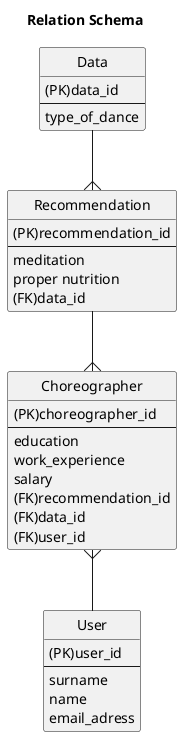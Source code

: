 @startuml
title Relation Schema
hide circle
entity "Choreographer" as emp {
  (PK)choreographer_id
  --
  education
  work_experience
  salary
  (FK)recommendation_id
  (FK)data_id
  (FK)user_id
}

entity "Recommendation" as wf {
  (PK)recommendation_id
  --
  meditation
  proper nutrition
  (FK)data_id
}

entity "Data" as exnt {
  (PK)data_id
  --
  type_of_dance
}

entity "User" as ow {
  (PK)user_id
  --
  surname
  name
  email_adress
}

wf --{ emp
exnt --{ wf
emp }-- ow

@enduml

